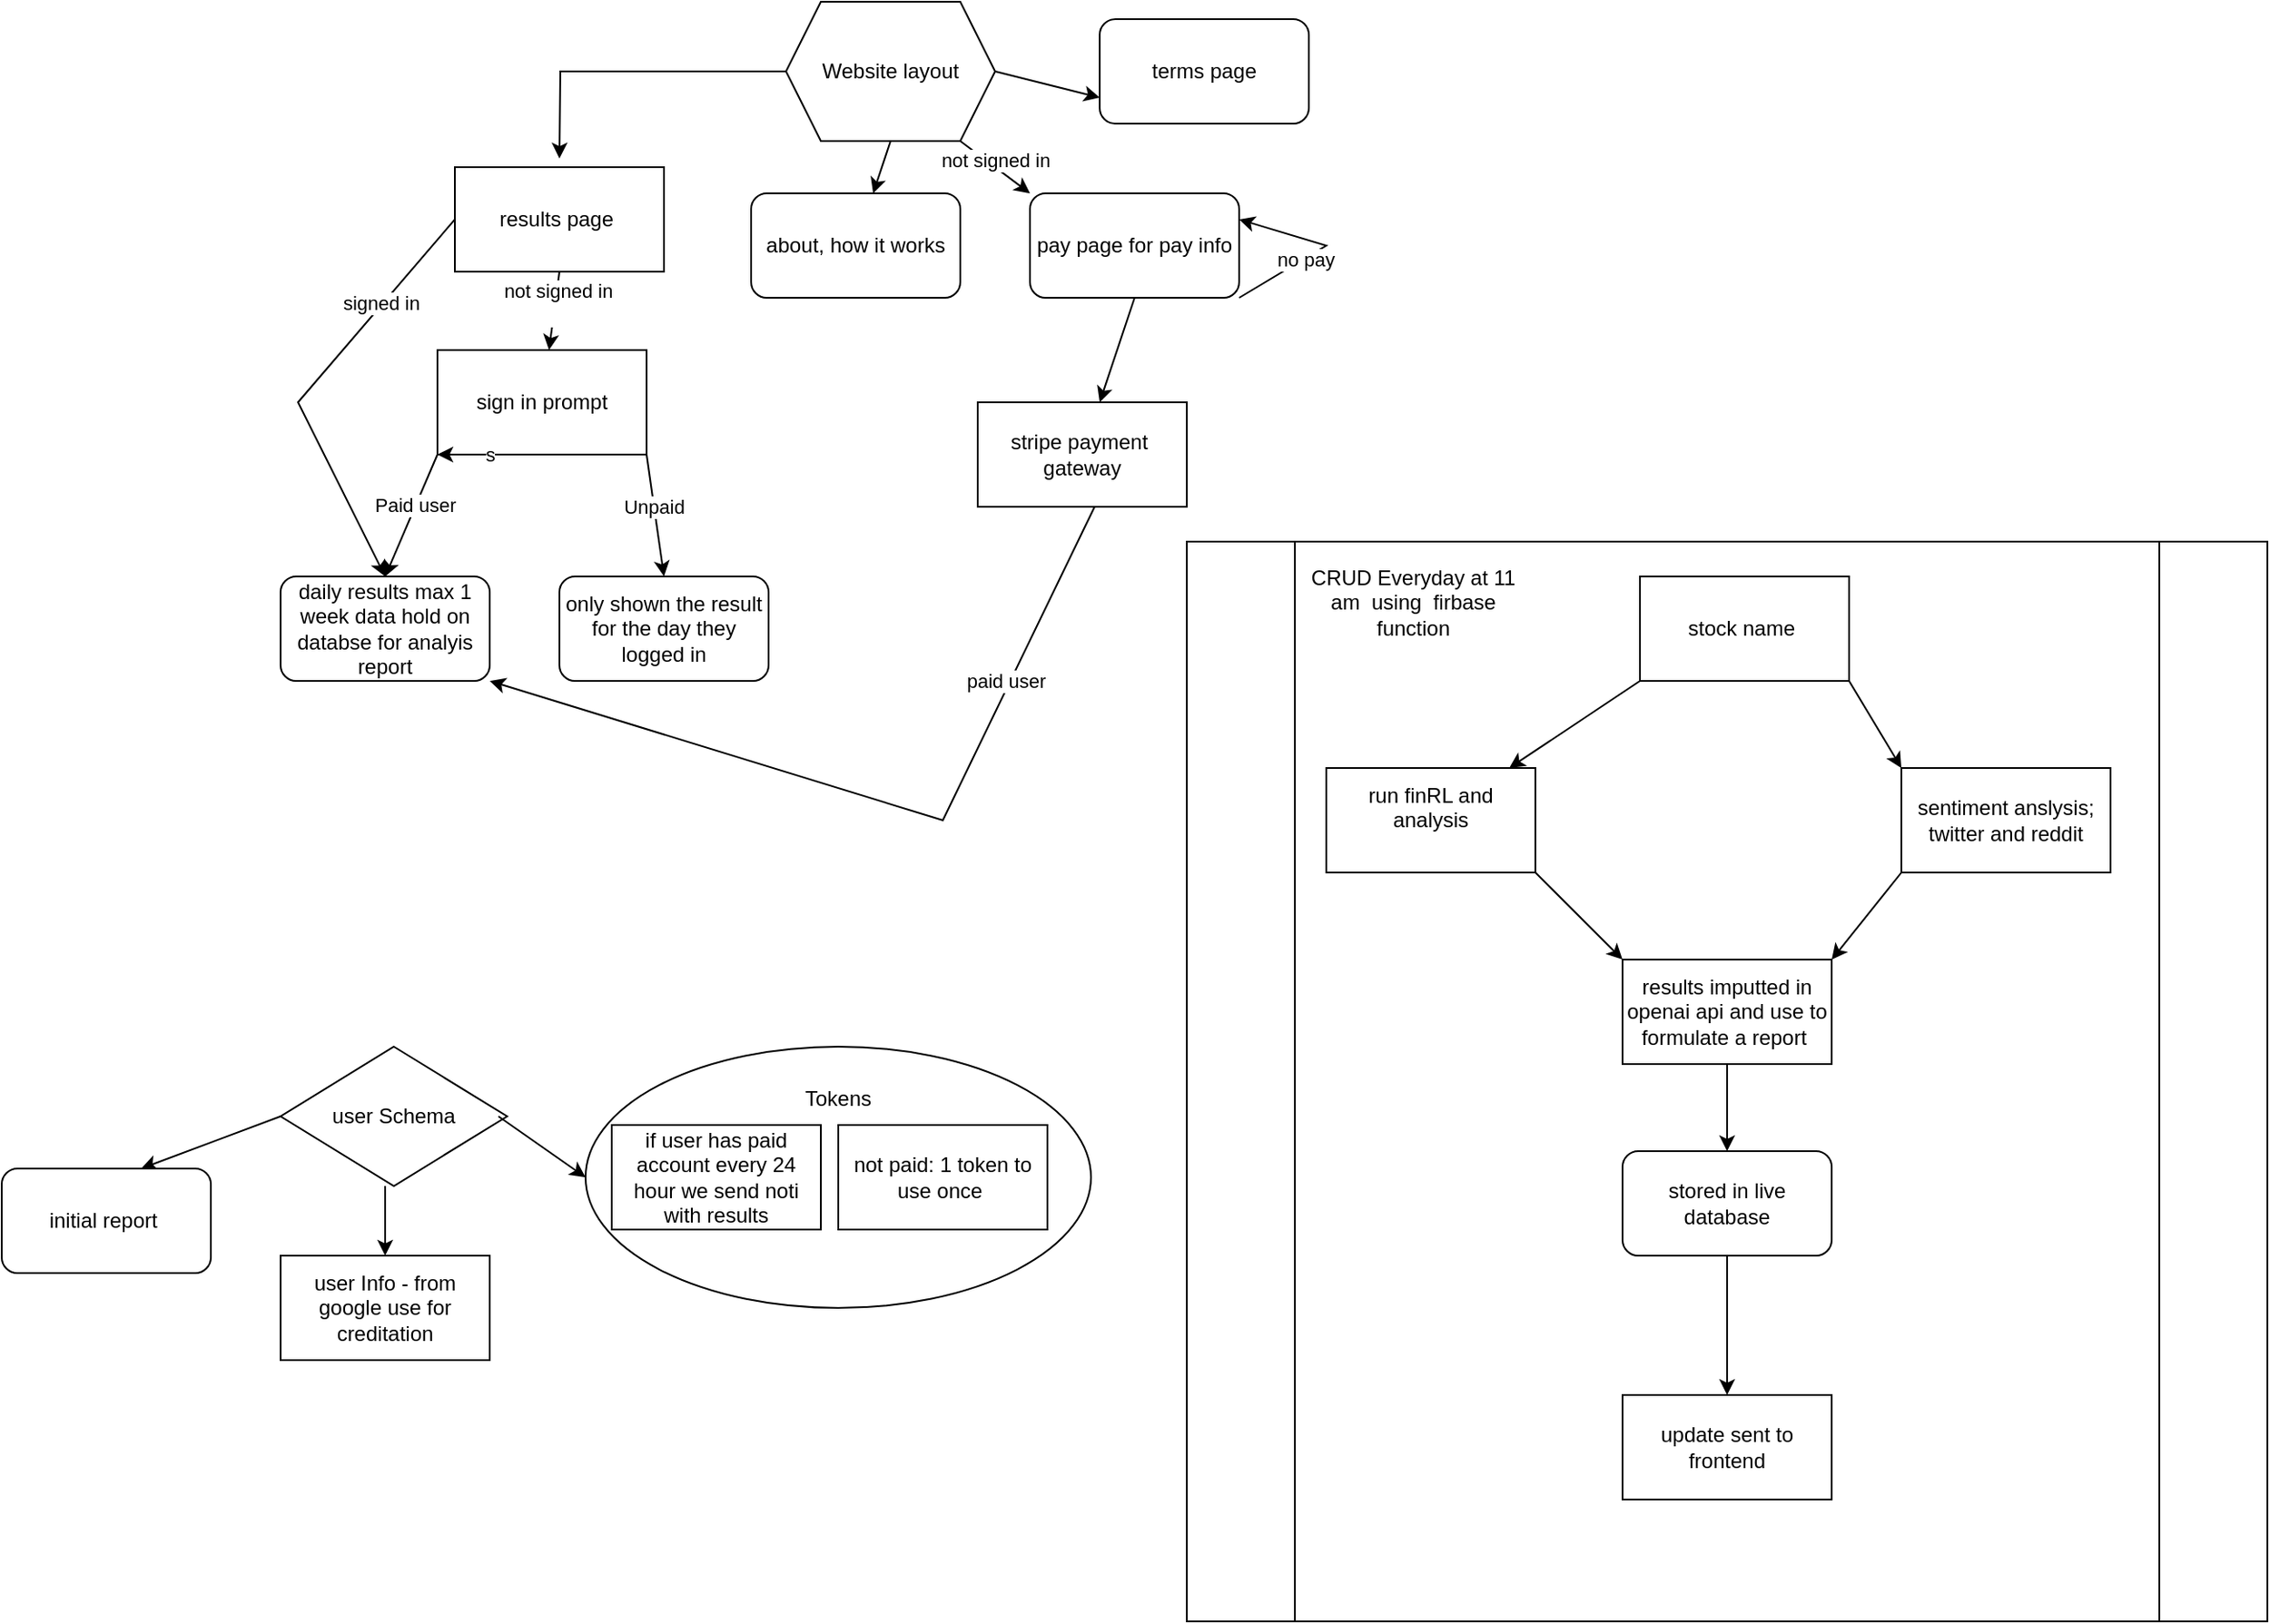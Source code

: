 <mxfile version="22.1.18" type="device">
  <diagram name="Page-1" id="FxdQtv5oQYa9k4Vfvytx">
    <mxGraphModel dx="2672" dy="1107" grid="1" gridSize="10" guides="1" tooltips="1" connect="1" arrows="1" fold="1" page="1" pageScale="1" pageWidth="850" pageHeight="1100" math="0" shadow="0">
      <root>
        <mxCell id="0" />
        <mxCell id="1" parent="0" />
        <mxCell id="6zti4YXmc_zQoyBG99vF-22" value="" style="ellipse;whiteSpace=wrap;html=1;" vertex="1" parent="1">
          <mxGeometry x="-85" y="610" width="290" height="150" as="geometry" />
        </mxCell>
        <mxCell id="6zti4YXmc_zQoyBG99vF-14" value="" style="shape=process;whiteSpace=wrap;html=1;backgroundOutline=1;" vertex="1" parent="1">
          <mxGeometry x="260" y="320" width="620" height="620" as="geometry" />
        </mxCell>
        <mxCell id="6zti4YXmc_zQoyBG99vF-1" value="stock name&amp;nbsp;" style="rounded=0;whiteSpace=wrap;html=1;" vertex="1" parent="1">
          <mxGeometry x="520" y="340" width="120" height="60" as="geometry" />
        </mxCell>
        <mxCell id="6zti4YXmc_zQoyBG99vF-3" value="" style="endArrow=classic;html=1;rounded=0;exitX=0;exitY=1;exitDx=0;exitDy=0;" edge="1" parent="1" source="6zti4YXmc_zQoyBG99vF-1" target="6zti4YXmc_zQoyBG99vF-4">
          <mxGeometry width="50" height="50" relative="1" as="geometry">
            <mxPoint x="370" y="540" as="sourcePoint" />
            <mxPoint x="400" y="480" as="targetPoint" />
          </mxGeometry>
        </mxCell>
        <mxCell id="6zti4YXmc_zQoyBG99vF-4" value="run finRL and analysis&lt;br&gt;&amp;nbsp;" style="rounded=0;whiteSpace=wrap;html=1;" vertex="1" parent="1">
          <mxGeometry x="340" y="450" width="120" height="60" as="geometry" />
        </mxCell>
        <mxCell id="6zti4YXmc_zQoyBG99vF-5" value="sentiment anslysis; twitter and reddit" style="rounded=0;whiteSpace=wrap;html=1;" vertex="1" parent="1">
          <mxGeometry x="670" y="450" width="120" height="60" as="geometry" />
        </mxCell>
        <mxCell id="6zti4YXmc_zQoyBG99vF-6" value="" style="endArrow=classic;html=1;rounded=0;exitX=1;exitY=1;exitDx=0;exitDy=0;entryX=0;entryY=0;entryDx=0;entryDy=0;" edge="1" parent="1" source="6zti4YXmc_zQoyBG99vF-1" target="6zti4YXmc_zQoyBG99vF-5">
          <mxGeometry width="50" height="50" relative="1" as="geometry">
            <mxPoint x="560" y="780" as="sourcePoint" />
            <mxPoint x="610" y="730" as="targetPoint" />
          </mxGeometry>
        </mxCell>
        <mxCell id="6zti4YXmc_zQoyBG99vF-7" value="" style="endArrow=classic;html=1;rounded=0;exitX=1;exitY=1;exitDx=0;exitDy=0;entryX=0;entryY=0;entryDx=0;entryDy=0;" edge="1" parent="1" source="6zti4YXmc_zQoyBG99vF-4" target="6zti4YXmc_zQoyBG99vF-9">
          <mxGeometry width="50" height="50" relative="1" as="geometry">
            <mxPoint x="560" y="780" as="sourcePoint" />
            <mxPoint x="520" y="560" as="targetPoint" />
          </mxGeometry>
        </mxCell>
        <mxCell id="6zti4YXmc_zQoyBG99vF-8" value="" style="endArrow=classic;html=1;rounded=0;exitX=0;exitY=1;exitDx=0;exitDy=0;entryX=1;entryY=0;entryDx=0;entryDy=0;" edge="1" parent="1" source="6zti4YXmc_zQoyBG99vF-5" target="6zti4YXmc_zQoyBG99vF-9">
          <mxGeometry width="50" height="50" relative="1" as="geometry">
            <mxPoint x="560" y="780" as="sourcePoint" />
            <mxPoint x="640" y="560" as="targetPoint" />
          </mxGeometry>
        </mxCell>
        <mxCell id="6zti4YXmc_zQoyBG99vF-9" value="results imputted in openai api and use to formulate a report&amp;nbsp;" style="rounded=0;whiteSpace=wrap;html=1;" vertex="1" parent="1">
          <mxGeometry x="510" y="560" width="120" height="60" as="geometry" />
        </mxCell>
        <mxCell id="6zti4YXmc_zQoyBG99vF-10" value="" style="endArrow=classic;html=1;rounded=0;exitX=0.5;exitY=1;exitDx=0;exitDy=0;" edge="1" parent="1" source="6zti4YXmc_zQoyBG99vF-9">
          <mxGeometry width="50" height="50" relative="1" as="geometry">
            <mxPoint x="560" y="780" as="sourcePoint" />
            <mxPoint x="570" y="670" as="targetPoint" />
          </mxGeometry>
        </mxCell>
        <mxCell id="6zti4YXmc_zQoyBG99vF-11" value="stored in live database" style="rounded=1;whiteSpace=wrap;html=1;" vertex="1" parent="1">
          <mxGeometry x="510" y="670" width="120" height="60" as="geometry" />
        </mxCell>
        <mxCell id="6zti4YXmc_zQoyBG99vF-12" value="" style="endArrow=classic;html=1;rounded=0;exitX=0.5;exitY=1;exitDx=0;exitDy=0;" edge="1" parent="1" source="6zti4YXmc_zQoyBG99vF-11">
          <mxGeometry width="50" height="50" relative="1" as="geometry">
            <mxPoint x="580" y="860" as="sourcePoint" />
            <mxPoint x="570" y="810" as="targetPoint" />
          </mxGeometry>
        </mxCell>
        <mxCell id="6zti4YXmc_zQoyBG99vF-13" value="update sent to frontend&lt;br&gt;" style="rounded=0;whiteSpace=wrap;html=1;" vertex="1" parent="1">
          <mxGeometry x="510" y="810" width="120" height="60" as="geometry" />
        </mxCell>
        <mxCell id="6zti4YXmc_zQoyBG99vF-15" value="CRUD Everyday at 11 am&amp;nbsp; using&amp;nbsp; firbase function&lt;br&gt;" style="text;html=1;strokeColor=none;fillColor=none;align=center;verticalAlign=middle;whiteSpace=wrap;rounded=0;" vertex="1" parent="1">
          <mxGeometry x="325" y="340" width="130" height="30" as="geometry" />
        </mxCell>
        <mxCell id="6zti4YXmc_zQoyBG99vF-16" value="if user has paid account every 24 hour we send noti with results&lt;br&gt;" style="whiteSpace=wrap;html=1;" vertex="1" parent="1">
          <mxGeometry x="-70" y="655" width="120" height="60" as="geometry" />
        </mxCell>
        <mxCell id="6zti4YXmc_zQoyBG99vF-17" value="not paid: 1 token to use once&amp;nbsp;" style="whiteSpace=wrap;html=1;" vertex="1" parent="1">
          <mxGeometry x="60" y="655" width="120" height="60" as="geometry" />
        </mxCell>
        <mxCell id="6zti4YXmc_zQoyBG99vF-20" value="user Schema&lt;br&gt;" style="rhombus;whiteSpace=wrap;html=1;" vertex="1" parent="1">
          <mxGeometry x="-260" y="610" width="130" height="80" as="geometry" />
        </mxCell>
        <mxCell id="6zti4YXmc_zQoyBG99vF-23" value="Tokens&lt;br&gt;" style="text;html=1;strokeColor=none;fillColor=none;align=center;verticalAlign=middle;whiteSpace=wrap;rounded=0;" vertex="1" parent="1">
          <mxGeometry x="30" y="625" width="60" height="30" as="geometry" />
        </mxCell>
        <mxCell id="6zti4YXmc_zQoyBG99vF-24" value="user Info - from google use for creditation&lt;br&gt;" style="rounded=0;whiteSpace=wrap;html=1;" vertex="1" parent="1">
          <mxGeometry x="-260" y="730" width="120" height="60" as="geometry" />
        </mxCell>
        <mxCell id="6zti4YXmc_zQoyBG99vF-25" value="" style="endArrow=classic;html=1;rounded=0;exitX=0.5;exitY=1;exitDx=0;exitDy=0;entryX=0.5;entryY=0;entryDx=0;entryDy=0;" edge="1" parent="1" target="6zti4YXmc_zQoyBG99vF-24">
          <mxGeometry width="50" height="50" relative="1" as="geometry">
            <mxPoint x="-200" y="690" as="sourcePoint" />
            <mxPoint x="-215" y="790" as="targetPoint" />
          </mxGeometry>
        </mxCell>
        <mxCell id="6zti4YXmc_zQoyBG99vF-26" value="" style="endArrow=classic;html=1;rounded=0;entryX=0;entryY=0.5;entryDx=0;entryDy=0;exitX=1;exitY=0.5;exitDx=0;exitDy=0;" edge="1" parent="1" target="6zti4YXmc_zQoyBG99vF-22">
          <mxGeometry width="50" height="50" relative="1" as="geometry">
            <mxPoint x="-135" y="650" as="sourcePoint" />
            <mxPoint x="-215" y="790" as="targetPoint" />
          </mxGeometry>
        </mxCell>
        <mxCell id="6zti4YXmc_zQoyBG99vF-36" style="edgeStyle=orthogonalEdgeStyle;rounded=0;orthogonalLoop=1;jettySize=auto;html=1;exitX=0;exitY=0.5;exitDx=0;exitDy=0;" edge="1" parent="1" source="6zti4YXmc_zQoyBG99vF-27">
          <mxGeometry relative="1" as="geometry">
            <mxPoint x="-100" y="100" as="targetPoint" />
          </mxGeometry>
        </mxCell>
        <mxCell id="6zti4YXmc_zQoyBG99vF-27" value="Website layout&lt;br&gt;" style="shape=hexagon;perimeter=hexagonPerimeter2;whiteSpace=wrap;html=1;fixedSize=1;" vertex="1" parent="1">
          <mxGeometry x="30" y="10" width="120" height="80" as="geometry" />
        </mxCell>
        <mxCell id="6zti4YXmc_zQoyBG99vF-28" value="about, how it works&lt;br&gt;" style="rounded=1;whiteSpace=wrap;html=1;" vertex="1" parent="1">
          <mxGeometry x="10" y="120" width="120" height="60" as="geometry" />
        </mxCell>
        <mxCell id="6zti4YXmc_zQoyBG99vF-29" value="terms page&lt;br&gt;" style="rounded=1;whiteSpace=wrap;html=1;" vertex="1" parent="1">
          <mxGeometry x="210" y="20" width="120" height="60" as="geometry" />
        </mxCell>
        <mxCell id="6zti4YXmc_zQoyBG99vF-30" value="pay page for pay info" style="rounded=1;whiteSpace=wrap;html=1;" vertex="1" parent="1">
          <mxGeometry x="170" y="120" width="120" height="60" as="geometry" />
        </mxCell>
        <mxCell id="6zti4YXmc_zQoyBG99vF-32" value="" style="endArrow=classic;html=1;rounded=0;entryX=0;entryY=0;entryDx=0;entryDy=0;" edge="1" parent="1" target="6zti4YXmc_zQoyBG99vF-30">
          <mxGeometry width="50" height="50" relative="1" as="geometry">
            <mxPoint x="130" y="90" as="sourcePoint" />
            <mxPoint x="180" y="40" as="targetPoint" />
          </mxGeometry>
        </mxCell>
        <mxCell id="6zti4YXmc_zQoyBG99vF-50" value="not signed in&lt;br&gt;" style="edgeLabel;html=1;align=center;verticalAlign=middle;resizable=0;points=[];" vertex="1" connectable="0" parent="6zti4YXmc_zQoyBG99vF-32">
          <mxGeometry x="-0.128" y="3" relative="1" as="geometry">
            <mxPoint as="offset" />
          </mxGeometry>
        </mxCell>
        <mxCell id="6zti4YXmc_zQoyBG99vF-33" value="" style="edgeStyle=none;orthogonalLoop=1;jettySize=auto;html=1;rounded=0;exitX=1;exitY=0.5;exitDx=0;exitDy=0;entryX=0;entryY=0.75;entryDx=0;entryDy=0;" edge="1" parent="1" source="6zti4YXmc_zQoyBG99vF-27" target="6zti4YXmc_zQoyBG99vF-29">
          <mxGeometry width="100" relative="1" as="geometry">
            <mxPoint x="130" y="50" as="sourcePoint" />
            <mxPoint x="220" y="50" as="targetPoint" />
            <Array as="points" />
          </mxGeometry>
        </mxCell>
        <mxCell id="6zti4YXmc_zQoyBG99vF-34" value="" style="endArrow=classic;html=1;rounded=0;exitX=0.5;exitY=1;exitDx=0;exitDy=0;" edge="1" parent="1" source="6zti4YXmc_zQoyBG99vF-27" target="6zti4YXmc_zQoyBG99vF-28">
          <mxGeometry width="50" height="50" relative="1" as="geometry">
            <mxPoint x="400" y="500" as="sourcePoint" />
            <mxPoint x="450" y="450" as="targetPoint" />
          </mxGeometry>
        </mxCell>
        <mxCell id="6zti4YXmc_zQoyBG99vF-37" value="results page&amp;nbsp;" style="rounded=0;whiteSpace=wrap;html=1;" vertex="1" parent="1">
          <mxGeometry x="-160" y="105" width="120" height="60" as="geometry" />
        </mxCell>
        <mxCell id="6zti4YXmc_zQoyBG99vF-38" value="" style="endArrow=classic;html=1;rounded=0;exitX=0.5;exitY=1;exitDx=0;exitDy=0;" edge="1" parent="1" source="6zti4YXmc_zQoyBG99vF-37" target="6zti4YXmc_zQoyBG99vF-39">
          <mxGeometry width="50" height="50" relative="1" as="geometry">
            <mxPoint x="30" y="360" as="sourcePoint" />
            <mxPoint x="50" y="350" as="targetPoint" />
            <Array as="points" />
          </mxGeometry>
        </mxCell>
        <mxCell id="6zti4YXmc_zQoyBG99vF-58" value="not signed in&lt;br&gt;&lt;br&gt;" style="edgeLabel;html=1;align=center;verticalAlign=middle;resizable=0;points=[];" vertex="1" connectable="0" parent="6zti4YXmc_zQoyBG99vF-38">
          <mxGeometry x="-0.208" y="1" relative="1" as="geometry">
            <mxPoint as="offset" />
          </mxGeometry>
        </mxCell>
        <mxCell id="6zti4YXmc_zQoyBG99vF-39" value="sign in prompt" style="rounded=0;whiteSpace=wrap;html=1;" vertex="1" parent="1">
          <mxGeometry x="-170" y="210" width="120" height="60" as="geometry" />
        </mxCell>
        <mxCell id="6zti4YXmc_zQoyBG99vF-40" value="s" style="endArrow=classic;html=1;rounded=0;exitX=0.5;exitY=1;exitDx=0;exitDy=0;entryX=0;entryY=1;entryDx=0;entryDy=0;" edge="1" parent="1" source="6zti4YXmc_zQoyBG99vF-39" target="6zti4YXmc_zQoyBG99vF-39">
          <mxGeometry width="50" height="50" relative="1" as="geometry">
            <mxPoint x="220" y="370" as="sourcePoint" />
            <mxPoint x="-110" y="330" as="targetPoint" />
            <mxPoint as="offset" />
          </mxGeometry>
        </mxCell>
        <mxCell id="6zti4YXmc_zQoyBG99vF-41" value="daily results max 1 week data hold on databse for analyis report&lt;br&gt;" style="rounded=1;whiteSpace=wrap;html=1;" vertex="1" parent="1">
          <mxGeometry x="-260" y="340" width="120" height="60" as="geometry" />
        </mxCell>
        <mxCell id="6zti4YXmc_zQoyBG99vF-42" value="" style="endArrow=classic;html=1;rounded=0;entryX=0.5;entryY=0;entryDx=0;entryDy=0;" edge="1" parent="1" target="6zti4YXmc_zQoyBG99vF-41">
          <mxGeometry width="50" height="50" relative="1" as="geometry">
            <mxPoint x="-170" y="270" as="sourcePoint" />
            <mxPoint x="270" y="320" as="targetPoint" />
          </mxGeometry>
        </mxCell>
        <mxCell id="6zti4YXmc_zQoyBG99vF-44" value="Paid user&lt;br&gt;" style="edgeLabel;html=1;align=center;verticalAlign=middle;resizable=0;points=[];" vertex="1" connectable="0" parent="6zti4YXmc_zQoyBG99vF-42">
          <mxGeometry x="-0.155" y="-1" relative="1" as="geometry">
            <mxPoint as="offset" />
          </mxGeometry>
        </mxCell>
        <mxCell id="6zti4YXmc_zQoyBG99vF-45" value="" style="endArrow=classic;html=1;rounded=0;exitX=1;exitY=1;exitDx=0;exitDy=0;" edge="1" parent="1" source="6zti4YXmc_zQoyBG99vF-39">
          <mxGeometry width="50" height="50" relative="1" as="geometry">
            <mxPoint x="220" y="370" as="sourcePoint" />
            <mxPoint x="-40" y="340" as="targetPoint" />
          </mxGeometry>
        </mxCell>
        <mxCell id="6zti4YXmc_zQoyBG99vF-47" value="Unpaid" style="edgeLabel;html=1;align=center;verticalAlign=middle;resizable=0;points=[];" vertex="1" connectable="0" parent="6zti4YXmc_zQoyBG99vF-45">
          <mxGeometry x="-0.148" y="-1" relative="1" as="geometry">
            <mxPoint as="offset" />
          </mxGeometry>
        </mxCell>
        <mxCell id="6zti4YXmc_zQoyBG99vF-46" value="only shown the result for the day they logged in" style="rounded=1;whiteSpace=wrap;html=1;" vertex="1" parent="1">
          <mxGeometry x="-100" y="340" width="120" height="60" as="geometry" />
        </mxCell>
        <mxCell id="6zti4YXmc_zQoyBG99vF-52" value="" style="edgeStyle=none;orthogonalLoop=1;jettySize=auto;html=1;rounded=0;exitX=1;exitY=1;exitDx=0;exitDy=0;entryX=1;entryY=0.25;entryDx=0;entryDy=0;" edge="1" parent="1" source="6zti4YXmc_zQoyBG99vF-30" target="6zti4YXmc_zQoyBG99vF-30">
          <mxGeometry width="100" relative="1" as="geometry">
            <mxPoint x="90" y="220" as="sourcePoint" />
            <mxPoint x="350" y="150" as="targetPoint" />
            <Array as="points">
              <mxPoint x="340" y="150" />
            </Array>
          </mxGeometry>
        </mxCell>
        <mxCell id="6zti4YXmc_zQoyBG99vF-53" value="no pay&lt;br&gt;" style="edgeLabel;html=1;align=center;verticalAlign=middle;resizable=0;points=[];" vertex="1" connectable="0" parent="6zti4YXmc_zQoyBG99vF-52">
          <mxGeometry x="-0.205" y="-1" relative="1" as="geometry">
            <mxPoint as="offset" />
          </mxGeometry>
        </mxCell>
        <mxCell id="6zti4YXmc_zQoyBG99vF-56" value="" style="edgeStyle=none;orthogonalLoop=1;jettySize=auto;html=1;rounded=0;entryX=1;entryY=1;entryDx=0;entryDy=0;exitX=0.567;exitY=0.967;exitDx=0;exitDy=0;exitPerimeter=0;" edge="1" parent="1" source="6zti4YXmc_zQoyBG99vF-63" target="6zti4YXmc_zQoyBG99vF-41">
          <mxGeometry width="100" relative="1" as="geometry">
            <mxPoint x="180" y="330" as="sourcePoint" />
            <mxPoint x="-50" y="570" as="targetPoint" />
            <Array as="points">
              <mxPoint x="120" y="480" />
            </Array>
          </mxGeometry>
        </mxCell>
        <mxCell id="6zti4YXmc_zQoyBG99vF-57" value="paid user&lt;br&gt;" style="edgeLabel;html=1;align=center;verticalAlign=middle;resizable=0;points=[];" vertex="1" connectable="0" parent="6zti4YXmc_zQoyBG99vF-56">
          <mxGeometry x="-0.52" y="-3" relative="1" as="geometry">
            <mxPoint as="offset" />
          </mxGeometry>
        </mxCell>
        <mxCell id="6zti4YXmc_zQoyBG99vF-59" value="" style="endArrow=classic;html=1;rounded=0;exitX=0;exitY=0.5;exitDx=0;exitDy=0;entryX=0.5;entryY=0;entryDx=0;entryDy=0;" edge="1" parent="1" source="6zti4YXmc_zQoyBG99vF-37" target="6zti4YXmc_zQoyBG99vF-41">
          <mxGeometry width="50" height="50" relative="1" as="geometry">
            <mxPoint x="400" y="500" as="sourcePoint" />
            <mxPoint x="450" y="450" as="targetPoint" />
            <Array as="points">
              <mxPoint x="-250" y="240" />
            </Array>
          </mxGeometry>
        </mxCell>
        <mxCell id="6zti4YXmc_zQoyBG99vF-60" value="signed in&amp;nbsp;&lt;br&gt;" style="edgeLabel;html=1;align=center;verticalAlign=middle;resizable=0;points=[];" vertex="1" connectable="0" parent="6zti4YXmc_zQoyBG99vF-59">
          <mxGeometry x="-0.495" relative="1" as="geometry">
            <mxPoint as="offset" />
          </mxGeometry>
        </mxCell>
        <mxCell id="6zti4YXmc_zQoyBG99vF-63" value="stripe payment&amp;nbsp; gateway&lt;br&gt;" style="whiteSpace=wrap;html=1;" vertex="1" parent="1">
          <mxGeometry x="140" y="240" width="120" height="60" as="geometry" />
        </mxCell>
        <mxCell id="6zti4YXmc_zQoyBG99vF-64" value="" style="endArrow=classic;html=1;rounded=0;exitX=0.5;exitY=1;exitDx=0;exitDy=0;" edge="1" parent="1" source="6zti4YXmc_zQoyBG99vF-30" target="6zti4YXmc_zQoyBG99vF-63">
          <mxGeometry width="50" height="50" relative="1" as="geometry">
            <mxPoint x="400" y="390" as="sourcePoint" />
            <mxPoint x="450" y="340" as="targetPoint" />
          </mxGeometry>
        </mxCell>
        <mxCell id="6zti4YXmc_zQoyBG99vF-68" value="" style="endArrow=classic;html=1;rounded=0;" edge="1" parent="1">
          <mxGeometry width="50" height="50" relative="1" as="geometry">
            <mxPoint x="-260" y="650" as="sourcePoint" />
            <mxPoint x="-340" y="680" as="targetPoint" />
          </mxGeometry>
        </mxCell>
        <mxCell id="6zti4YXmc_zQoyBG99vF-69" value="initial report&amp;nbsp;" style="rounded=1;whiteSpace=wrap;html=1;" vertex="1" parent="1">
          <mxGeometry x="-420" y="680" width="120" height="60" as="geometry" />
        </mxCell>
      </root>
    </mxGraphModel>
  </diagram>
</mxfile>
